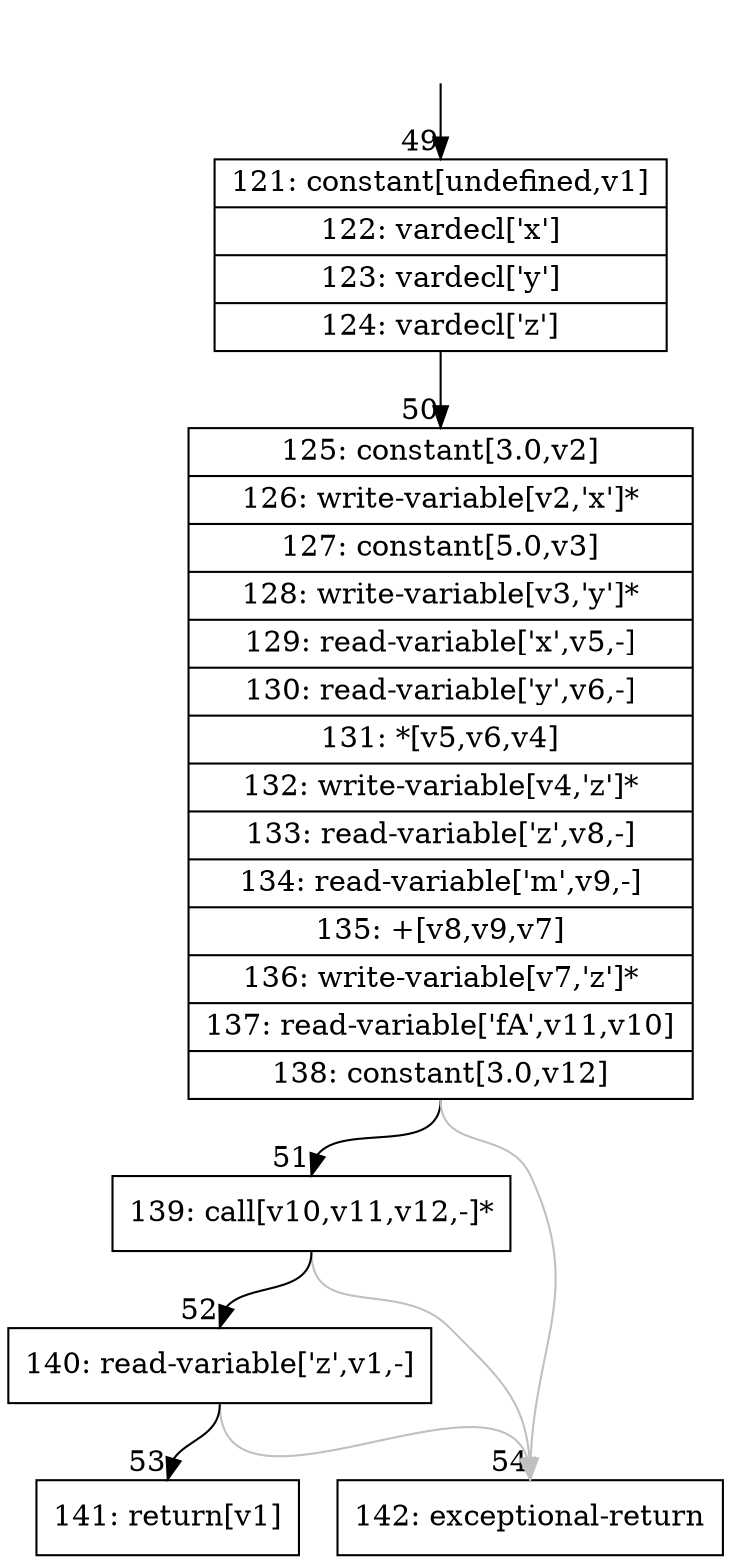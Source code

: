digraph {
rankdir="TD"
BB_entry3[shape=none,label=""];
BB_entry3 -> BB49 [tailport=s, headport=n, headlabel="    49"]
BB49 [shape=record label="{121: constant[undefined,v1]|122: vardecl['x']|123: vardecl['y']|124: vardecl['z']}" ] 
BB49 -> BB50 [tailport=s, headport=n, headlabel="      50"]
BB50 [shape=record label="{125: constant[3.0,v2]|126: write-variable[v2,'x']*|127: constant[5.0,v3]|128: write-variable[v3,'y']*|129: read-variable['x',v5,-]|130: read-variable['y',v6,-]|131: *[v5,v6,v4]|132: write-variable[v4,'z']*|133: read-variable['z',v8,-]|134: read-variable['m',v9,-]|135: +[v8,v9,v7]|136: write-variable[v7,'z']*|137: read-variable['fA',v11,v10]|138: constant[3.0,v12]}" ] 
BB50 -> BB51 [tailport=s, headport=n, headlabel="      51"]
BB50 -> BB54 [tailport=s, headport=n, color=gray, headlabel="      54"]
BB51 [shape=record label="{139: call[v10,v11,v12,-]*}" ] 
BB51 -> BB52 [tailport=s, headport=n, headlabel="      52"]
BB51 -> BB54 [tailport=s, headport=n, color=gray]
BB52 [shape=record label="{140: read-variable['z',v1,-]}" ] 
BB52 -> BB53 [tailport=s, headport=n, headlabel="      53"]
BB52 -> BB54 [tailport=s, headport=n, color=gray]
BB53 [shape=record label="{141: return[v1]}" ] 
BB54 [shape=record label="{142: exceptional-return}" ] 
}
